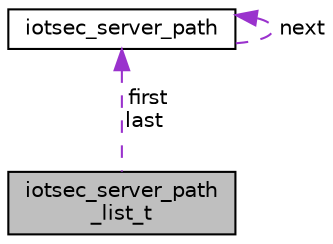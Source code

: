 digraph "iotsec_server_path_list_t"
{
 // LATEX_PDF_SIZE
  edge [fontname="Helvetica",fontsize="10",labelfontname="Helvetica",labelfontsize="10"];
  node [fontname="Helvetica",fontsize="10",shape=record];
  Node1 [label="iotsec_server_path\l_list_t",height=0.2,width=0.4,color="black", fillcolor="grey75", style="filled", fontcolor="black",tooltip="URI path list structure."];
  Node2 -> Node1 [dir="back",color="darkorchid3",fontsize="10",style="dashed",label=" first\nlast" ,fontname="Helvetica"];
  Node2 [label="iotsec_server_path",height=0.2,width=0.4,color="black", fillcolor="white", style="filled",URL="$structiotsec__server__path.html",tooltip="URI path structure."];
  Node2 -> Node2 [dir="back",color="darkorchid3",fontsize="10",style="dashed",label=" next" ,fontname="Helvetica"];
}
